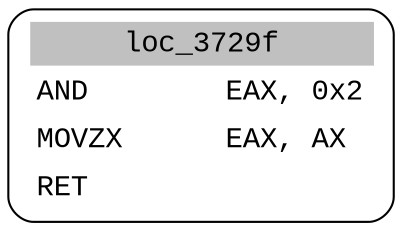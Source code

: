 digraph asm_graph {
1941 [
shape="Mrecord" fontname="Courier New"label =<<table border="0" cellborder="0" cellpadding="3"><tr><td align="center" colspan="2" bgcolor="grey">loc_3729f</td></tr><tr><td align="left">AND        EAX, 0x2</td></tr><tr><td align="left">MOVZX      EAX, AX</td></tr><tr><td align="left">RET        </td></tr></table>> ];
}